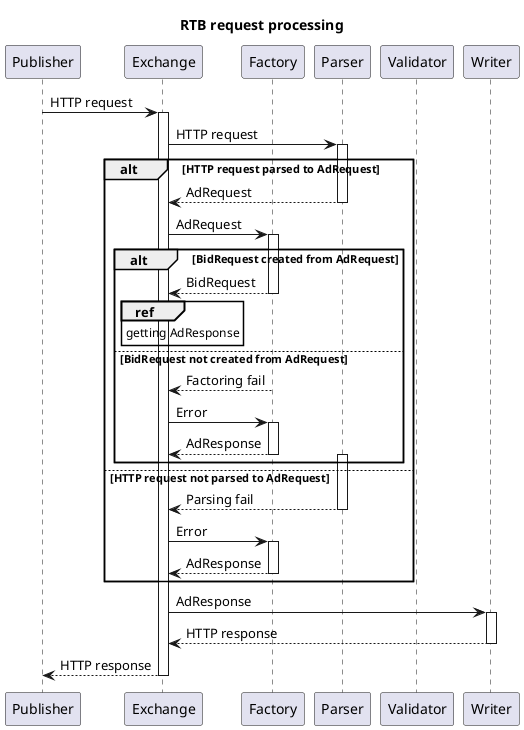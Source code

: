 @startuml

title RTB request processing

participant Publisher
participant Exchange
participant Factory
participant Parser
participant Validator
participant Writer

Publisher -> Exchange: HTTP request
activate Exchange

Exchange -> Parser: HTTP request
activate Parser

alt HTTP request parsed to AdRequest
    Exchange <-- Parser: AdRequest
    deactivate Parser
    Exchange -> Factory: AdRequest
    activate Factory

    alt BidRequest created from AdRequest
        Exchange <-- Factory: BidRequest
        deactivate Factory

        ref over Exchange: getting AdResponse

    else BidRequest not created from AdRequest
        Exchange <-- Factory: Factoring fail
        deactivate Factory

        Exchange -> Factory: Error
        activate Factory
        Exchange <-- Factory: AdResponse
        deactivate Factory

        activate Parser
    end

else HTTP request not parsed to AdRequest
    Exchange <-- Parser: Parsing fail
    deactivate Parser

    Exchange -> Factory: Error
    activate Factory
    Exchange <-- Factory: AdResponse
    deactivate Factory
end

Exchange -> Writer: AdResponse
activate Writer
Exchange <-- Writer: HTTP response
deactivate Writer
Exchange --> Publisher: HTTP response
deactivate Exchange

@enduml
